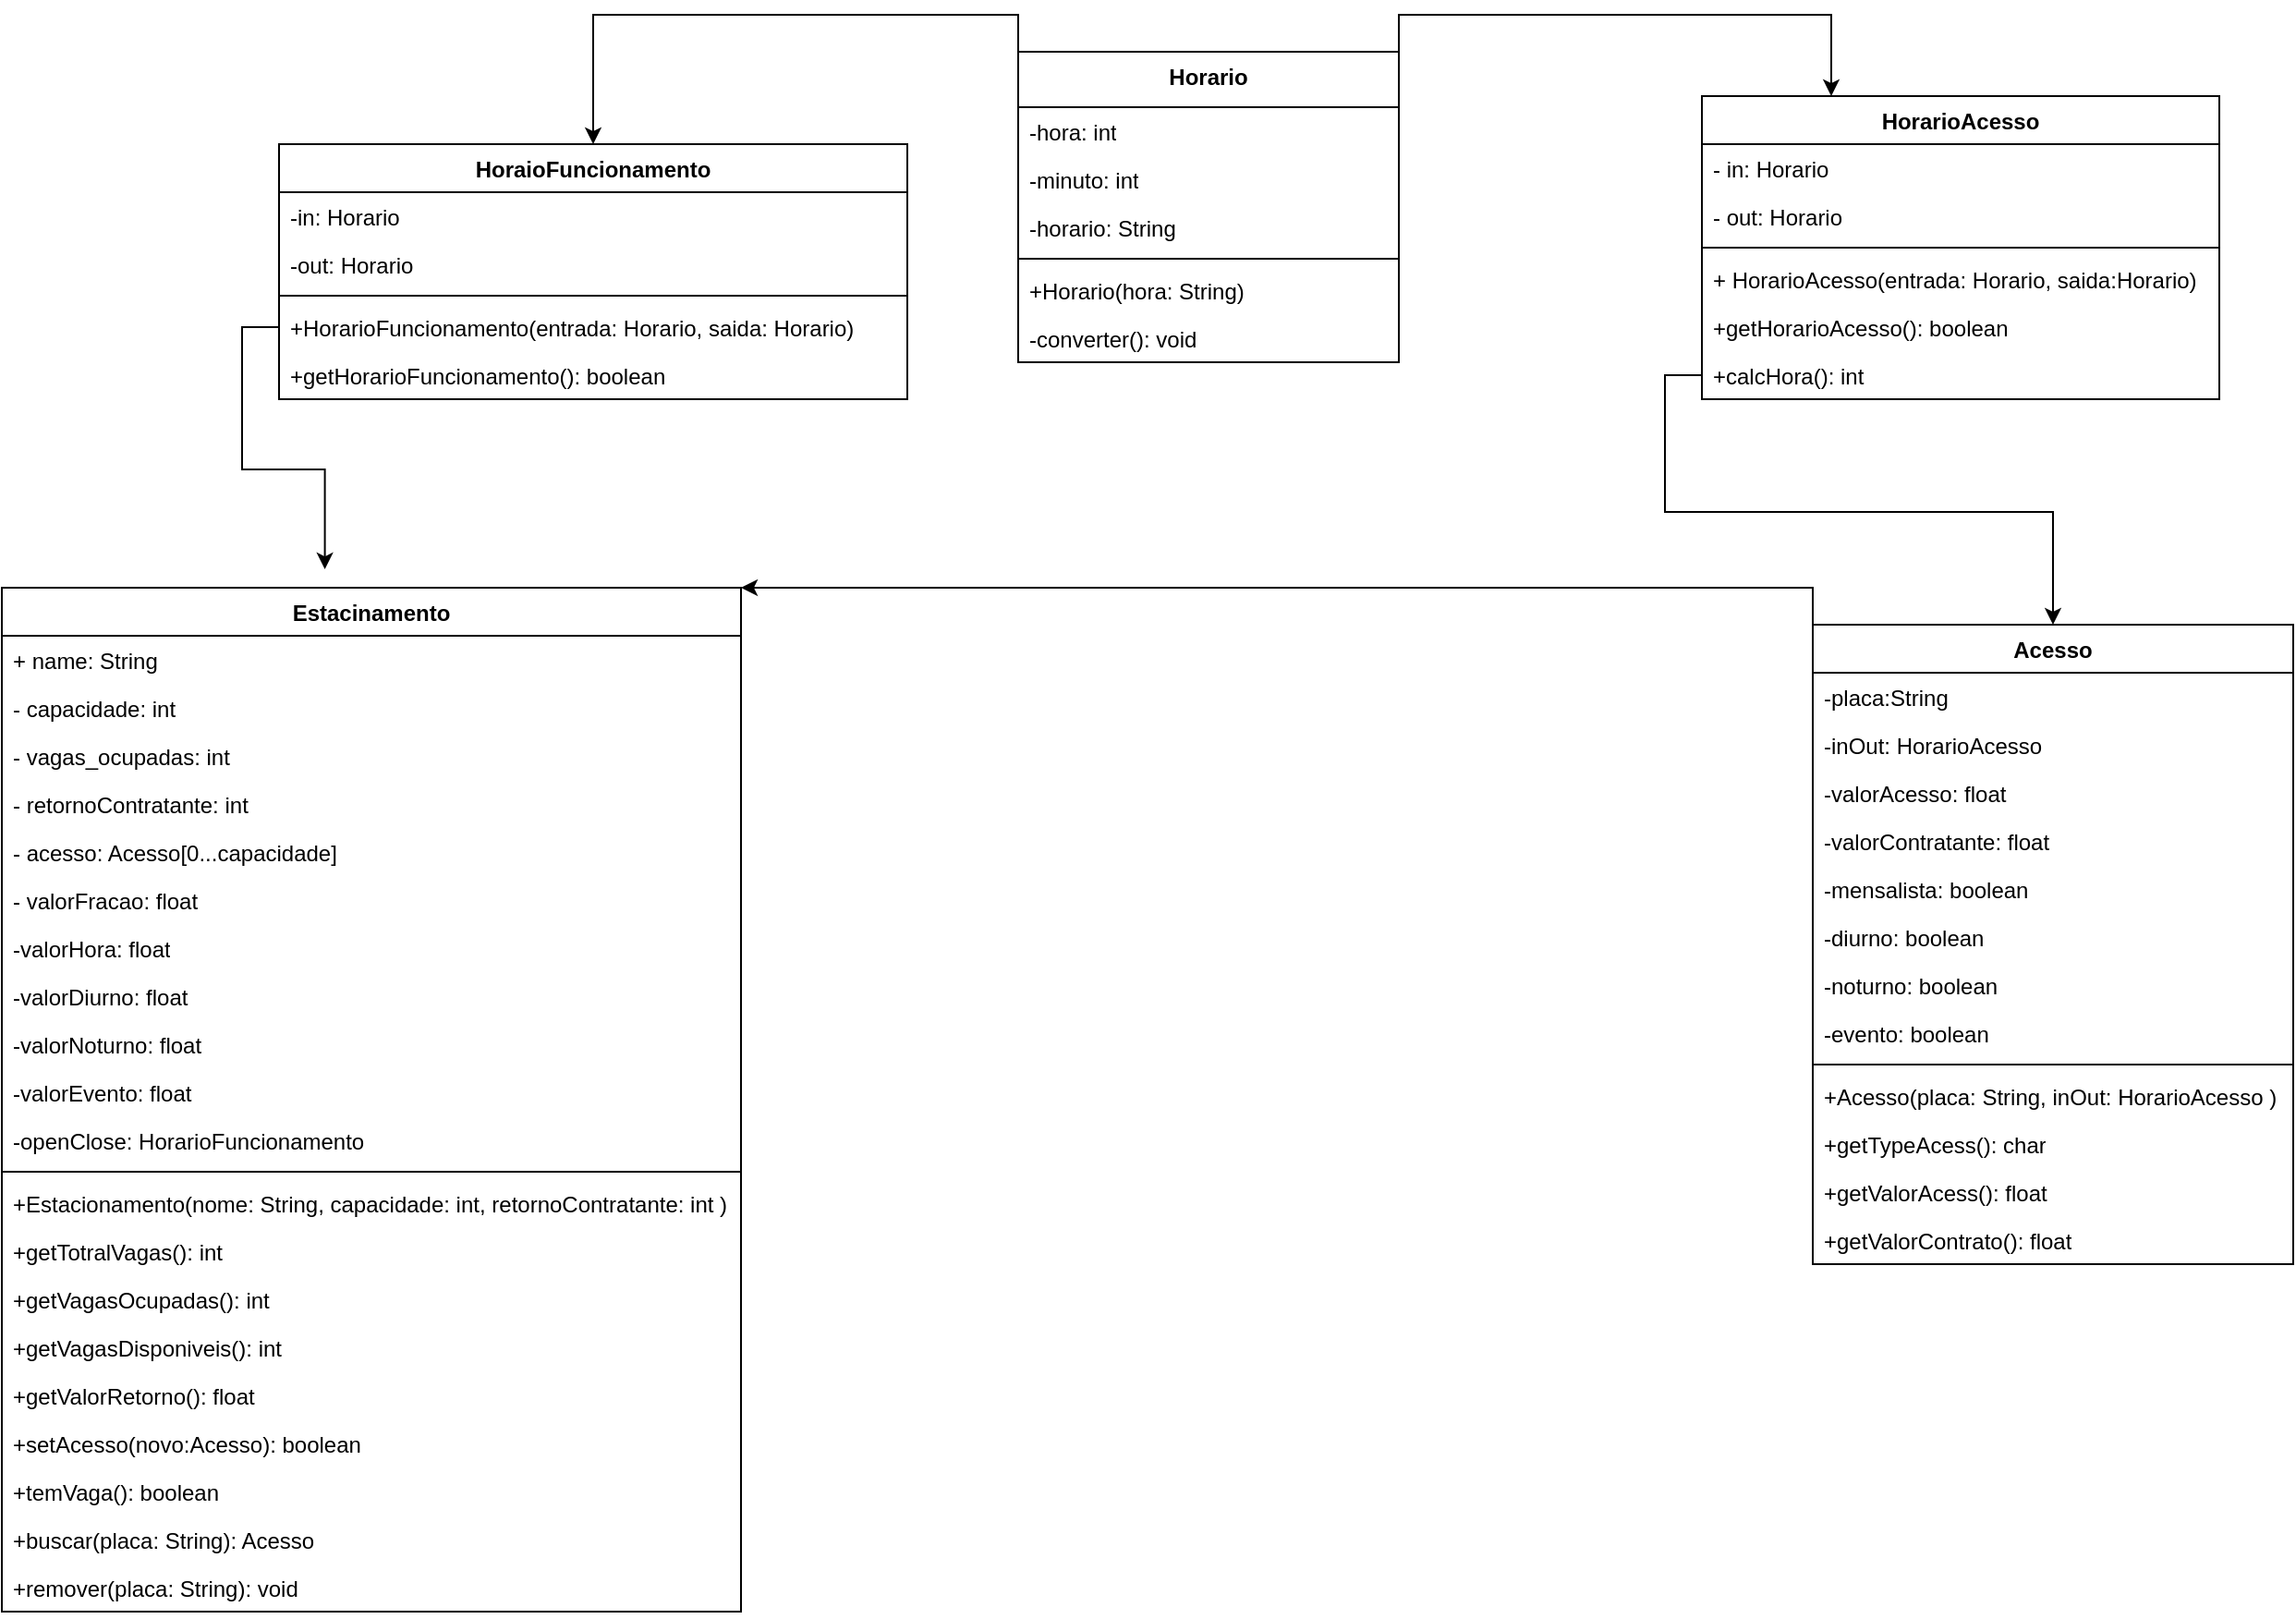 <mxfile version="21.3.2" type="google">
  <diagram name="Página-1" id="vqtXj2_9iq6Yg62AMTQv">
    <mxGraphModel grid="1" page="1" gridSize="10" guides="1" tooltips="1" connect="1" arrows="1" fold="1" pageScale="1" pageWidth="827" pageHeight="1169" math="0" shadow="0">
      <root>
        <mxCell id="0" />
        <mxCell id="1" parent="0" />
        <mxCell id="VAZwhVuoQqsvHOJ74hUu-15" value="Estacinamento" style="swimlane;fontStyle=1;align=center;verticalAlign=top;childLayout=stackLayout;horizontal=1;startSize=26;horizontalStack=0;resizeParent=1;resizeParentMax=0;resizeLast=0;collapsible=1;marginBottom=0;whiteSpace=wrap;html=1;" vertex="1" parent="1">
          <mxGeometry x="-450" y="60" width="400" height="554" as="geometry" />
        </mxCell>
        <mxCell id="VAZwhVuoQqsvHOJ74hUu-19" value="+ name: String" style="text;strokeColor=none;fillColor=none;align=left;verticalAlign=top;spacingLeft=4;spacingRight=4;overflow=hidden;rotatable=0;points=[[0,0.5],[1,0.5]];portConstraint=eastwest;whiteSpace=wrap;html=1;" vertex="1" parent="VAZwhVuoQqsvHOJ74hUu-15">
          <mxGeometry y="26" width="400" height="26" as="geometry" />
        </mxCell>
        <mxCell id="VAZwhVuoQqsvHOJ74hUu-16" value="- capacidade: int&amp;nbsp;" style="text;strokeColor=none;fillColor=none;align=left;verticalAlign=top;spacingLeft=4;spacingRight=4;overflow=hidden;rotatable=0;points=[[0,0.5],[1,0.5]];portConstraint=eastwest;whiteSpace=wrap;html=1;" vertex="1" parent="VAZwhVuoQqsvHOJ74hUu-15">
          <mxGeometry y="52" width="400" height="26" as="geometry" />
        </mxCell>
        <mxCell id="VAZwhVuoQqsvHOJ74hUu-20" value="- vagas_ocupadas: int&amp;nbsp;" style="text;strokeColor=none;fillColor=none;align=left;verticalAlign=top;spacingLeft=4;spacingRight=4;overflow=hidden;rotatable=0;points=[[0,0.5],[1,0.5]];portConstraint=eastwest;whiteSpace=wrap;html=1;" vertex="1" parent="VAZwhVuoQqsvHOJ74hUu-15">
          <mxGeometry y="78" width="400" height="26" as="geometry" />
        </mxCell>
        <mxCell id="VAZwhVuoQqsvHOJ74hUu-24" value="- retornoContratante: int&amp;nbsp;" style="text;strokeColor=none;fillColor=none;align=left;verticalAlign=top;spacingLeft=4;spacingRight=4;overflow=hidden;rotatable=0;points=[[0,0.5],[1,0.5]];portConstraint=eastwest;whiteSpace=wrap;html=1;" vertex="1" parent="VAZwhVuoQqsvHOJ74hUu-15">
          <mxGeometry y="104" width="400" height="26" as="geometry" />
        </mxCell>
        <mxCell id="VAZwhVuoQqsvHOJ74hUu-22" value="- acesso: Acesso[0...capacidade]&amp;nbsp;" style="text;strokeColor=none;fillColor=none;align=left;verticalAlign=top;spacingLeft=4;spacingRight=4;overflow=hidden;rotatable=0;points=[[0,0.5],[1,0.5]];portConstraint=eastwest;whiteSpace=wrap;html=1;" vertex="1" parent="VAZwhVuoQqsvHOJ74hUu-15">
          <mxGeometry y="130" width="400" height="26" as="geometry" />
        </mxCell>
        <mxCell id="VAZwhVuoQqsvHOJ74hUu-21" value="- valorFracao: float" style="text;strokeColor=none;fillColor=none;align=left;verticalAlign=top;spacingLeft=4;spacingRight=4;overflow=hidden;rotatable=0;points=[[0,0.5],[1,0.5]];portConstraint=eastwest;whiteSpace=wrap;html=1;" vertex="1" parent="VAZwhVuoQqsvHOJ74hUu-15">
          <mxGeometry y="156" width="400" height="26" as="geometry" />
        </mxCell>
        <mxCell id="VAZwhVuoQqsvHOJ74hUu-25" value="-valorHora: float" style="text;strokeColor=none;fillColor=none;align=left;verticalAlign=top;spacingLeft=4;spacingRight=4;overflow=hidden;rotatable=0;points=[[0,0.5],[1,0.5]];portConstraint=eastwest;whiteSpace=wrap;html=1;" vertex="1" parent="VAZwhVuoQqsvHOJ74hUu-15">
          <mxGeometry y="182" width="400" height="26" as="geometry" />
        </mxCell>
        <mxCell id="VAZwhVuoQqsvHOJ74hUu-26" value="-valorDiurno: float" style="text;strokeColor=none;fillColor=none;align=left;verticalAlign=top;spacingLeft=4;spacingRight=4;overflow=hidden;rotatable=0;points=[[0,0.5],[1,0.5]];portConstraint=eastwest;whiteSpace=wrap;html=1;" vertex="1" parent="VAZwhVuoQqsvHOJ74hUu-15">
          <mxGeometry y="208" width="400" height="26" as="geometry" />
        </mxCell>
        <mxCell id="VAZwhVuoQqsvHOJ74hUu-27" value="-valorNoturno: float" style="text;strokeColor=none;fillColor=none;align=left;verticalAlign=top;spacingLeft=4;spacingRight=4;overflow=hidden;rotatable=0;points=[[0,0.5],[1,0.5]];portConstraint=eastwest;whiteSpace=wrap;html=1;" vertex="1" parent="VAZwhVuoQqsvHOJ74hUu-15">
          <mxGeometry y="234" width="400" height="26" as="geometry" />
        </mxCell>
        <mxCell id="VAZwhVuoQqsvHOJ74hUu-23" value="-valorEvento: float" style="text;strokeColor=none;fillColor=none;align=left;verticalAlign=top;spacingLeft=4;spacingRight=4;overflow=hidden;rotatable=0;points=[[0,0.5],[1,0.5]];portConstraint=eastwest;whiteSpace=wrap;html=1;" vertex="1" parent="VAZwhVuoQqsvHOJ74hUu-15">
          <mxGeometry y="260" width="400" height="26" as="geometry" />
        </mxCell>
        <mxCell id="VAZwhVuoQqsvHOJ74hUu-103" value="-openClose: HorarioFuncionamento" style="text;strokeColor=none;fillColor=none;align=left;verticalAlign=top;spacingLeft=4;spacingRight=4;overflow=hidden;rotatable=0;points=[[0,0.5],[1,0.5]];portConstraint=eastwest;whiteSpace=wrap;html=1;" vertex="1" parent="VAZwhVuoQqsvHOJ74hUu-15">
          <mxGeometry y="286" width="400" height="26" as="geometry" />
        </mxCell>
        <mxCell id="VAZwhVuoQqsvHOJ74hUu-17" value="" style="line;strokeWidth=1;fillColor=none;align=left;verticalAlign=middle;spacingTop=-1;spacingLeft=3;spacingRight=3;rotatable=0;labelPosition=right;points=[];portConstraint=eastwest;strokeColor=inherit;" vertex="1" parent="VAZwhVuoQqsvHOJ74hUu-15">
          <mxGeometry y="312" width="400" height="8" as="geometry" />
        </mxCell>
        <mxCell id="eWRvbYc9RL5c4Wvhb8vl-7" value="+Estacionamento(nome: String, capacidade: int, retornoContratante: int )" style="text;strokeColor=none;fillColor=none;align=left;verticalAlign=top;spacingLeft=4;spacingRight=4;overflow=hidden;rotatable=0;points=[[0,0.5],[1,0.5]];portConstraint=eastwest;whiteSpace=wrap;html=1;" vertex="1" parent="VAZwhVuoQqsvHOJ74hUu-15">
          <mxGeometry y="320" width="400" height="26" as="geometry" />
        </mxCell>
        <mxCell id="VAZwhVuoQqsvHOJ74hUu-18" value="+getTotralVagas(): int&amp;nbsp;" style="text;strokeColor=none;fillColor=none;align=left;verticalAlign=top;spacingLeft=4;spacingRight=4;overflow=hidden;rotatable=0;points=[[0,0.5],[1,0.5]];portConstraint=eastwest;whiteSpace=wrap;html=1;" vertex="1" parent="VAZwhVuoQqsvHOJ74hUu-15">
          <mxGeometry y="346" width="400" height="26" as="geometry" />
        </mxCell>
        <mxCell id="VAZwhVuoQqsvHOJ74hUu-29" value="+getVagasOcupadas(): int&amp;nbsp;" style="text;strokeColor=none;fillColor=none;align=left;verticalAlign=top;spacingLeft=4;spacingRight=4;overflow=hidden;rotatable=0;points=[[0,0.5],[1,0.5]];portConstraint=eastwest;whiteSpace=wrap;html=1;" vertex="1" parent="VAZwhVuoQqsvHOJ74hUu-15">
          <mxGeometry y="372" width="400" height="26" as="geometry" />
        </mxCell>
        <mxCell id="VAZwhVuoQqsvHOJ74hUu-30" value="+getVagasDisponiveis(): int&amp;nbsp;" style="text;strokeColor=none;fillColor=none;align=left;verticalAlign=top;spacingLeft=4;spacingRight=4;overflow=hidden;rotatable=0;points=[[0,0.5],[1,0.5]];portConstraint=eastwest;whiteSpace=wrap;html=1;" vertex="1" parent="VAZwhVuoQqsvHOJ74hUu-15">
          <mxGeometry y="398" width="400" height="26" as="geometry" />
        </mxCell>
        <mxCell id="VAZwhVuoQqsvHOJ74hUu-31" value="+getValorRetorno(): float" style="text;strokeColor=none;fillColor=none;align=left;verticalAlign=top;spacingLeft=4;spacingRight=4;overflow=hidden;rotatable=0;points=[[0,0.5],[1,0.5]];portConstraint=eastwest;whiteSpace=wrap;html=1;" vertex="1" parent="VAZwhVuoQqsvHOJ74hUu-15">
          <mxGeometry y="424" width="400" height="26" as="geometry" />
        </mxCell>
        <mxCell id="VAZwhVuoQqsvHOJ74hUu-32" value="+setAcesso(novo:Acesso): boolean&amp;nbsp;" style="text;strokeColor=none;fillColor=none;align=left;verticalAlign=top;spacingLeft=4;spacingRight=4;overflow=hidden;rotatable=0;points=[[0,0.5],[1,0.5]];portConstraint=eastwest;whiteSpace=wrap;html=1;" vertex="1" parent="VAZwhVuoQqsvHOJ74hUu-15">
          <mxGeometry y="450" width="400" height="26" as="geometry" />
        </mxCell>
        <mxCell id="VAZwhVuoQqsvHOJ74hUu-33" value="+temVaga(): boolean&amp;nbsp;" style="text;strokeColor=none;fillColor=none;align=left;verticalAlign=top;spacingLeft=4;spacingRight=4;overflow=hidden;rotatable=0;points=[[0,0.5],[1,0.5]];portConstraint=eastwest;whiteSpace=wrap;html=1;" vertex="1" parent="VAZwhVuoQqsvHOJ74hUu-15">
          <mxGeometry y="476" width="400" height="26" as="geometry" />
        </mxCell>
        <mxCell id="eWRvbYc9RL5c4Wvhb8vl-2" value="+buscar(placa: String): Acesso&amp;nbsp;" style="text;strokeColor=none;fillColor=none;align=left;verticalAlign=top;spacingLeft=4;spacingRight=4;overflow=hidden;rotatable=0;points=[[0,0.5],[1,0.5]];portConstraint=eastwest;whiteSpace=wrap;html=1;" vertex="1" parent="VAZwhVuoQqsvHOJ74hUu-15">
          <mxGeometry y="502" width="400" height="26" as="geometry" />
        </mxCell>
        <mxCell id="eWRvbYc9RL5c4Wvhb8vl-5" value="+remover(placa: String): void" style="text;strokeColor=none;fillColor=none;align=left;verticalAlign=top;spacingLeft=4;spacingRight=4;overflow=hidden;rotatable=0;points=[[0,0.5],[1,0.5]];portConstraint=eastwest;whiteSpace=wrap;html=1;" vertex="1" parent="VAZwhVuoQqsvHOJ74hUu-15">
          <mxGeometry y="528" width="400" height="26" as="geometry" />
        </mxCell>
        <mxCell id="VAZwhVuoQqsvHOJ74hUu-79" style="edgeStyle=orthogonalEdgeStyle;rounded=0;orthogonalLoop=1;jettySize=auto;html=1;exitX=0;exitY=0;exitDx=0;exitDy=0;entryX=1;entryY=0;entryDx=0;entryDy=0;" edge="1" parent="1" source="VAZwhVuoQqsvHOJ74hUu-34" target="VAZwhVuoQqsvHOJ74hUu-15">
          <mxGeometry relative="1" as="geometry" />
        </mxCell>
        <mxCell id="VAZwhVuoQqsvHOJ74hUu-34" value="Acesso" style="swimlane;fontStyle=1;align=center;verticalAlign=top;childLayout=stackLayout;horizontal=1;startSize=26;horizontalStack=0;resizeParent=1;resizeParentMax=0;resizeLast=0;collapsible=1;marginBottom=0;whiteSpace=wrap;html=1;" vertex="1" parent="1">
          <mxGeometry x="530" y="80" width="260" height="346" as="geometry" />
        </mxCell>
        <mxCell id="VAZwhVuoQqsvHOJ74hUu-35" value="-placa:String" style="text;strokeColor=none;fillColor=none;align=left;verticalAlign=top;spacingLeft=4;spacingRight=4;overflow=hidden;rotatable=0;points=[[0,0.5],[1,0.5]];portConstraint=eastwest;whiteSpace=wrap;html=1;" vertex="1" parent="VAZwhVuoQqsvHOJ74hUu-34">
          <mxGeometry y="26" width="260" height="26" as="geometry" />
        </mxCell>
        <mxCell id="VAZwhVuoQqsvHOJ74hUu-40" value="-inOut: HorarioAcesso" style="text;strokeColor=none;fillColor=none;align=left;verticalAlign=top;spacingLeft=4;spacingRight=4;overflow=hidden;rotatable=0;points=[[0,0.5],[1,0.5]];portConstraint=eastwest;whiteSpace=wrap;html=1;" vertex="1" parent="VAZwhVuoQqsvHOJ74hUu-34">
          <mxGeometry y="52" width="260" height="26" as="geometry" />
        </mxCell>
        <mxCell id="VAZwhVuoQqsvHOJ74hUu-39" value="-valorAcesso: float" style="text;strokeColor=none;fillColor=none;align=left;verticalAlign=top;spacingLeft=4;spacingRight=4;overflow=hidden;rotatable=0;points=[[0,0.5],[1,0.5]];portConstraint=eastwest;whiteSpace=wrap;html=1;" vertex="1" parent="VAZwhVuoQqsvHOJ74hUu-34">
          <mxGeometry y="78" width="260" height="26" as="geometry" />
        </mxCell>
        <mxCell id="VAZwhVuoQqsvHOJ74hUu-41" value="-valorContratante: float" style="text;strokeColor=none;fillColor=none;align=left;verticalAlign=top;spacingLeft=4;spacingRight=4;overflow=hidden;rotatable=0;points=[[0,0.5],[1,0.5]];portConstraint=eastwest;whiteSpace=wrap;html=1;" vertex="1" parent="VAZwhVuoQqsvHOJ74hUu-34">
          <mxGeometry y="104" width="260" height="26" as="geometry" />
        </mxCell>
        <mxCell id="VAZwhVuoQqsvHOJ74hUu-50" value="-mensalista: boolean" style="text;strokeColor=none;fillColor=none;align=left;verticalAlign=top;spacingLeft=4;spacingRight=4;overflow=hidden;rotatable=0;points=[[0,0.5],[1,0.5]];portConstraint=eastwest;whiteSpace=wrap;html=1;" vertex="1" parent="VAZwhVuoQqsvHOJ74hUu-34">
          <mxGeometry y="130" width="260" height="26" as="geometry" />
        </mxCell>
        <mxCell id="VAZwhVuoQqsvHOJ74hUu-52" value="-diurno: boolean" style="text;strokeColor=none;fillColor=none;align=left;verticalAlign=top;spacingLeft=4;spacingRight=4;overflow=hidden;rotatable=0;points=[[0,0.5],[1,0.5]];portConstraint=eastwest;whiteSpace=wrap;html=1;" vertex="1" parent="VAZwhVuoQqsvHOJ74hUu-34">
          <mxGeometry y="156" width="260" height="26" as="geometry" />
        </mxCell>
        <mxCell id="VAZwhVuoQqsvHOJ74hUu-51" value="-noturno: boolean" style="text;strokeColor=none;fillColor=none;align=left;verticalAlign=top;spacingLeft=4;spacingRight=4;overflow=hidden;rotatable=0;points=[[0,0.5],[1,0.5]];portConstraint=eastwest;whiteSpace=wrap;html=1;" vertex="1" parent="VAZwhVuoQqsvHOJ74hUu-34">
          <mxGeometry y="182" width="260" height="26" as="geometry" />
        </mxCell>
        <mxCell id="VAZwhVuoQqsvHOJ74hUu-53" value="-evento: boolean" style="text;strokeColor=none;fillColor=none;align=left;verticalAlign=top;spacingLeft=4;spacingRight=4;overflow=hidden;rotatable=0;points=[[0,0.5],[1,0.5]];portConstraint=eastwest;whiteSpace=wrap;html=1;" vertex="1" parent="VAZwhVuoQqsvHOJ74hUu-34">
          <mxGeometry y="208" width="260" height="26" as="geometry" />
        </mxCell>
        <mxCell id="VAZwhVuoQqsvHOJ74hUu-36" value="" style="line;strokeWidth=1;fillColor=none;align=left;verticalAlign=middle;spacingTop=-1;spacingLeft=3;spacingRight=3;rotatable=0;labelPosition=right;points=[];portConstraint=eastwest;strokeColor=inherit;" vertex="1" parent="VAZwhVuoQqsvHOJ74hUu-34">
          <mxGeometry y="234" width="260" height="8" as="geometry" />
        </mxCell>
        <mxCell id="eWRvbYc9RL5c4Wvhb8vl-6" value="+Acesso(placa: String, inOut: HorarioAcesso )" style="text;strokeColor=none;fillColor=none;align=left;verticalAlign=top;spacingLeft=4;spacingRight=4;overflow=hidden;rotatable=0;points=[[0,0.5],[1,0.5]];portConstraint=eastwest;whiteSpace=wrap;html=1;" vertex="1" parent="VAZwhVuoQqsvHOJ74hUu-34">
          <mxGeometry y="242" width="260" height="26" as="geometry" />
        </mxCell>
        <mxCell id="VAZwhVuoQqsvHOJ74hUu-37" value="+getTypeAcess(): char" style="text;strokeColor=none;fillColor=none;align=left;verticalAlign=top;spacingLeft=4;spacingRight=4;overflow=hidden;rotatable=0;points=[[0,0.5],[1,0.5]];portConstraint=eastwest;whiteSpace=wrap;html=1;" vertex="1" parent="VAZwhVuoQqsvHOJ74hUu-34">
          <mxGeometry y="268" width="260" height="26" as="geometry" />
        </mxCell>
        <mxCell id="VAZwhVuoQqsvHOJ74hUu-55" value="+getValorAcess(): float" style="text;strokeColor=none;fillColor=none;align=left;verticalAlign=top;spacingLeft=4;spacingRight=4;overflow=hidden;rotatable=0;points=[[0,0.5],[1,0.5]];portConstraint=eastwest;whiteSpace=wrap;html=1;" vertex="1" parent="VAZwhVuoQqsvHOJ74hUu-34">
          <mxGeometry y="294" width="260" height="26" as="geometry" />
        </mxCell>
        <mxCell id="VAZwhVuoQqsvHOJ74hUu-56" value="+getValorContrato(): float" style="text;strokeColor=none;fillColor=none;align=left;verticalAlign=top;spacingLeft=4;spacingRight=4;overflow=hidden;rotatable=0;points=[[0,0.5],[1,0.5]];portConstraint=eastwest;whiteSpace=wrap;html=1;" vertex="1" parent="VAZwhVuoQqsvHOJ74hUu-34">
          <mxGeometry y="320" width="260" height="26" as="geometry" />
        </mxCell>
        <mxCell id="VAZwhVuoQqsvHOJ74hUu-122" style="edgeStyle=orthogonalEdgeStyle;rounded=0;orthogonalLoop=1;jettySize=auto;html=1;exitX=0;exitY=0;exitDx=0;exitDy=0;entryX=0.5;entryY=0;entryDx=0;entryDy=0;" edge="1" parent="1" source="VAZwhVuoQqsvHOJ74hUu-73" target="VAZwhVuoQqsvHOJ74hUu-94">
          <mxGeometry relative="1" as="geometry" />
        </mxCell>
        <mxCell id="8svOenrTLJ4pnrvpgrDR-5" style="edgeStyle=orthogonalEdgeStyle;rounded=0;orthogonalLoop=1;jettySize=auto;html=1;exitX=1;exitY=0;exitDx=0;exitDy=0;entryX=0.25;entryY=0;entryDx=0;entryDy=0;" edge="1" parent="1" source="VAZwhVuoQqsvHOJ74hUu-73" target="VAZwhVuoQqsvHOJ74hUu-90">
          <mxGeometry relative="1" as="geometry" />
        </mxCell>
        <mxCell id="VAZwhVuoQqsvHOJ74hUu-73" value="Horario" style="swimlane;fontStyle=1;align=center;verticalAlign=top;childLayout=stackLayout;horizontal=1;startSize=30;horizontalStack=0;resizeParent=1;resizeParentMax=0;resizeLast=0;collapsible=1;marginBottom=0;whiteSpace=wrap;html=1;" vertex="1" parent="1">
          <mxGeometry x="100" y="-230" width="206" height="168" as="geometry" />
        </mxCell>
        <mxCell id="VAZwhVuoQqsvHOJ74hUu-77" value="-hora: int" style="text;strokeColor=none;fillColor=none;align=left;verticalAlign=top;spacingLeft=4;spacingRight=4;overflow=hidden;rotatable=0;points=[[0,0.5],[1,0.5]];portConstraint=eastwest;whiteSpace=wrap;html=1;" vertex="1" parent="VAZwhVuoQqsvHOJ74hUu-73">
          <mxGeometry y="30" width="206" height="26" as="geometry" />
        </mxCell>
        <mxCell id="VAZwhVuoQqsvHOJ74hUu-109" value="-minuto: int" style="text;strokeColor=none;fillColor=none;align=left;verticalAlign=top;spacingLeft=4;spacingRight=4;overflow=hidden;rotatable=0;points=[[0,0.5],[1,0.5]];portConstraint=eastwest;whiteSpace=wrap;html=1;" vertex="1" parent="VAZwhVuoQqsvHOJ74hUu-73">
          <mxGeometry y="56" width="206" height="26" as="geometry" />
        </mxCell>
        <mxCell id="VAZwhVuoQqsvHOJ74hUu-106" value="-horario: String" style="text;strokeColor=none;fillColor=none;align=left;verticalAlign=top;spacingLeft=4;spacingRight=4;overflow=hidden;rotatable=0;points=[[0,0.5],[1,0.5]];portConstraint=eastwest;whiteSpace=wrap;html=1;" vertex="1" parent="VAZwhVuoQqsvHOJ74hUu-73">
          <mxGeometry y="82" width="206" height="26" as="geometry" />
        </mxCell>
        <mxCell id="VAZwhVuoQqsvHOJ74hUu-75" value="" style="line;strokeWidth=1;fillColor=none;align=left;verticalAlign=middle;spacingTop=-1;spacingLeft=3;spacingRight=3;rotatable=0;labelPosition=right;points=[];portConstraint=eastwest;strokeColor=inherit;" vertex="1" parent="VAZwhVuoQqsvHOJ74hUu-73">
          <mxGeometry y="108" width="206" height="8" as="geometry" />
        </mxCell>
        <mxCell id="8svOenrTLJ4pnrvpgrDR-1" value="+Horario(hora: String)&amp;nbsp;" style="text;strokeColor=none;fillColor=none;align=left;verticalAlign=top;spacingLeft=4;spacingRight=4;overflow=hidden;rotatable=0;points=[[0,0.5],[1,0.5]];portConstraint=eastwest;whiteSpace=wrap;html=1;" vertex="1" parent="VAZwhVuoQqsvHOJ74hUu-73">
          <mxGeometry y="116" width="206" height="26" as="geometry" />
        </mxCell>
        <mxCell id="VAZwhVuoQqsvHOJ74hUu-107" value="-converter(): void" style="text;strokeColor=none;fillColor=none;align=left;verticalAlign=top;spacingLeft=4;spacingRight=4;overflow=hidden;rotatable=0;points=[[0,0.5],[1,0.5]];portConstraint=eastwest;whiteSpace=wrap;html=1;" vertex="1" parent="VAZwhVuoQqsvHOJ74hUu-73">
          <mxGeometry y="142" width="206" height="26" as="geometry" />
        </mxCell>
        <mxCell id="VAZwhVuoQqsvHOJ74hUu-90" value="HorarioAcesso" style="swimlane;fontStyle=1;align=center;verticalAlign=top;childLayout=stackLayout;horizontal=1;startSize=26;horizontalStack=0;resizeParent=1;resizeParentMax=0;resizeLast=0;collapsible=1;marginBottom=0;whiteSpace=wrap;html=1;" vertex="1" parent="1">
          <mxGeometry x="470" y="-206" width="280" height="164" as="geometry" />
        </mxCell>
        <mxCell id="VAZwhVuoQqsvHOJ74hUu-119" value="- in: Horario" style="text;strokeColor=none;fillColor=none;align=left;verticalAlign=top;spacingLeft=4;spacingRight=4;overflow=hidden;rotatable=0;points=[[0,0.5],[1,0.5]];portConstraint=eastwest;whiteSpace=wrap;html=1;" vertex="1" parent="VAZwhVuoQqsvHOJ74hUu-90">
          <mxGeometry y="26" width="280" height="26" as="geometry" />
        </mxCell>
        <mxCell id="VAZwhVuoQqsvHOJ74hUu-120" value="- out: Horario" style="text;strokeColor=none;fillColor=none;align=left;verticalAlign=top;spacingLeft=4;spacingRight=4;overflow=hidden;rotatable=0;points=[[0,0.5],[1,0.5]];portConstraint=eastwest;whiteSpace=wrap;html=1;" vertex="1" parent="VAZwhVuoQqsvHOJ74hUu-90">
          <mxGeometry y="52" width="280" height="26" as="geometry" />
        </mxCell>
        <mxCell id="VAZwhVuoQqsvHOJ74hUu-92" value="" style="line;strokeWidth=1;fillColor=none;align=left;verticalAlign=middle;spacingTop=-1;spacingLeft=3;spacingRight=3;rotatable=0;labelPosition=right;points=[];portConstraint=eastwest;strokeColor=inherit;" vertex="1" parent="VAZwhVuoQqsvHOJ74hUu-90">
          <mxGeometry y="78" width="280" height="8" as="geometry" />
        </mxCell>
        <mxCell id="8svOenrTLJ4pnrvpgrDR-3" value="+ HorarioAcesso(entrada: Horario, saida:Horario)" style="text;strokeColor=none;fillColor=none;align=left;verticalAlign=top;spacingLeft=4;spacingRight=4;overflow=hidden;rotatable=0;points=[[0,0.5],[1,0.5]];portConstraint=eastwest;whiteSpace=wrap;html=1;" vertex="1" parent="VAZwhVuoQqsvHOJ74hUu-90">
          <mxGeometry y="86" width="280" height="26" as="geometry" />
        </mxCell>
        <mxCell id="VAZwhVuoQqsvHOJ74hUu-93" value="+getHorarioAcesso(): boolean" style="text;strokeColor=none;fillColor=none;align=left;verticalAlign=top;spacingLeft=4;spacingRight=4;overflow=hidden;rotatable=0;points=[[0,0.5],[1,0.5]];portConstraint=eastwest;whiteSpace=wrap;html=1;" vertex="1" parent="VAZwhVuoQqsvHOJ74hUu-90">
          <mxGeometry y="112" width="280" height="26" as="geometry" />
        </mxCell>
        <mxCell id="VAZwhVuoQqsvHOJ74hUu-108" value="+calcHora(): int&amp;nbsp;" style="text;strokeColor=none;fillColor=none;align=left;verticalAlign=top;spacingLeft=4;spacingRight=4;overflow=hidden;rotatable=0;points=[[0,0.5],[1,0.5]];portConstraint=eastwest;whiteSpace=wrap;html=1;" vertex="1" parent="VAZwhVuoQqsvHOJ74hUu-90">
          <mxGeometry y="138" width="280" height="26" as="geometry" />
        </mxCell>
        <mxCell id="VAZwhVuoQqsvHOJ74hUu-94" value="HoraioFuncionamento" style="swimlane;fontStyle=1;align=center;verticalAlign=top;childLayout=stackLayout;horizontal=1;startSize=26;horizontalStack=0;resizeParent=1;resizeParentMax=0;resizeLast=0;collapsible=1;marginBottom=0;whiteSpace=wrap;html=1;" vertex="1" parent="1">
          <mxGeometry x="-300" y="-180" width="340" height="138" as="geometry" />
        </mxCell>
        <mxCell id="VAZwhVuoQqsvHOJ74hUu-115" value="-in: Horario" style="text;strokeColor=none;fillColor=none;align=left;verticalAlign=top;spacingLeft=4;spacingRight=4;overflow=hidden;rotatable=0;points=[[0,0.5],[1,0.5]];portConstraint=eastwest;whiteSpace=wrap;html=1;" vertex="1" parent="VAZwhVuoQqsvHOJ74hUu-94">
          <mxGeometry y="26" width="340" height="26" as="geometry" />
        </mxCell>
        <mxCell id="VAZwhVuoQqsvHOJ74hUu-116" value="-out: Horario" style="text;strokeColor=none;fillColor=none;align=left;verticalAlign=top;spacingLeft=4;spacingRight=4;overflow=hidden;rotatable=0;points=[[0,0.5],[1,0.5]];portConstraint=eastwest;whiteSpace=wrap;html=1;" vertex="1" parent="VAZwhVuoQqsvHOJ74hUu-94">
          <mxGeometry y="52" width="340" height="26" as="geometry" />
        </mxCell>
        <mxCell id="VAZwhVuoQqsvHOJ74hUu-96" value="" style="line;strokeWidth=1;fillColor=none;align=left;verticalAlign=middle;spacingTop=-1;spacingLeft=3;spacingRight=3;rotatable=0;labelPosition=right;points=[];portConstraint=eastwest;strokeColor=inherit;" vertex="1" parent="VAZwhVuoQqsvHOJ74hUu-94">
          <mxGeometry y="78" width="340" height="8" as="geometry" />
        </mxCell>
        <mxCell id="VAZwhVuoQqsvHOJ74hUu-97" value="+HorarioFuncionamento(entrada: Horario, saida: Horario)" style="text;strokeColor=none;fillColor=none;align=left;verticalAlign=top;spacingLeft=4;spacingRight=4;overflow=hidden;rotatable=0;points=[[0,0.5],[1,0.5]];portConstraint=eastwest;whiteSpace=wrap;html=1;" vertex="1" parent="VAZwhVuoQqsvHOJ74hUu-94">
          <mxGeometry y="86" width="340" height="26" as="geometry" />
        </mxCell>
        <mxCell id="8svOenrTLJ4pnrvpgrDR-2" value="+getHorarioFuncionamento(): boolean" style="text;strokeColor=none;fillColor=none;align=left;verticalAlign=top;spacingLeft=4;spacingRight=4;overflow=hidden;rotatable=0;points=[[0,0.5],[1,0.5]];portConstraint=eastwest;whiteSpace=wrap;html=1;" vertex="1" parent="VAZwhVuoQqsvHOJ74hUu-94">
          <mxGeometry y="112" width="340" height="26" as="geometry" />
        </mxCell>
        <mxCell id="VAZwhVuoQqsvHOJ74hUu-125" style="edgeStyle=orthogonalEdgeStyle;rounded=0;orthogonalLoop=1;jettySize=auto;html=1;exitX=0;exitY=0.5;exitDx=0;exitDy=0;entryX=0.437;entryY=-0.018;entryDx=0;entryDy=0;entryPerimeter=0;" edge="1" parent="1" source="VAZwhVuoQqsvHOJ74hUu-97" target="VAZwhVuoQqsvHOJ74hUu-15">
          <mxGeometry relative="1" as="geometry" />
        </mxCell>
        <mxCell id="VAZwhVuoQqsvHOJ74hUu-127" style="edgeStyle=orthogonalEdgeStyle;rounded=0;orthogonalLoop=1;jettySize=auto;html=1;exitX=0;exitY=0.5;exitDx=0;exitDy=0;entryX=0.5;entryY=0;entryDx=0;entryDy=0;" edge="1" parent="1" source="VAZwhVuoQqsvHOJ74hUu-108" target="VAZwhVuoQqsvHOJ74hUu-34">
          <mxGeometry relative="1" as="geometry" />
        </mxCell>
      </root>
    </mxGraphModel>
  </diagram>
</mxfile>
